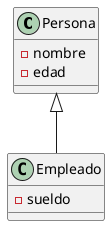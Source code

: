 @startuml
!define RECTANGLE class

' Primer diagrama (sin Object)
RECTANGLE Persona {
  -nombre
  -edad
}

RECTANGLE Empleado {
  -sueldo
}

Persona <|-- Empleado

@enduml

@startuml
!define RECTANGLE class

' Segundo diagrama (con Object)
RECTANGLE Object

RECTANGLE Persona {
  -nombre
  -edad
}

RECTANGLE Empleado {
  -sueldo
}

Object <|-- Persona
Persona <|-- Empleado

@enduml

